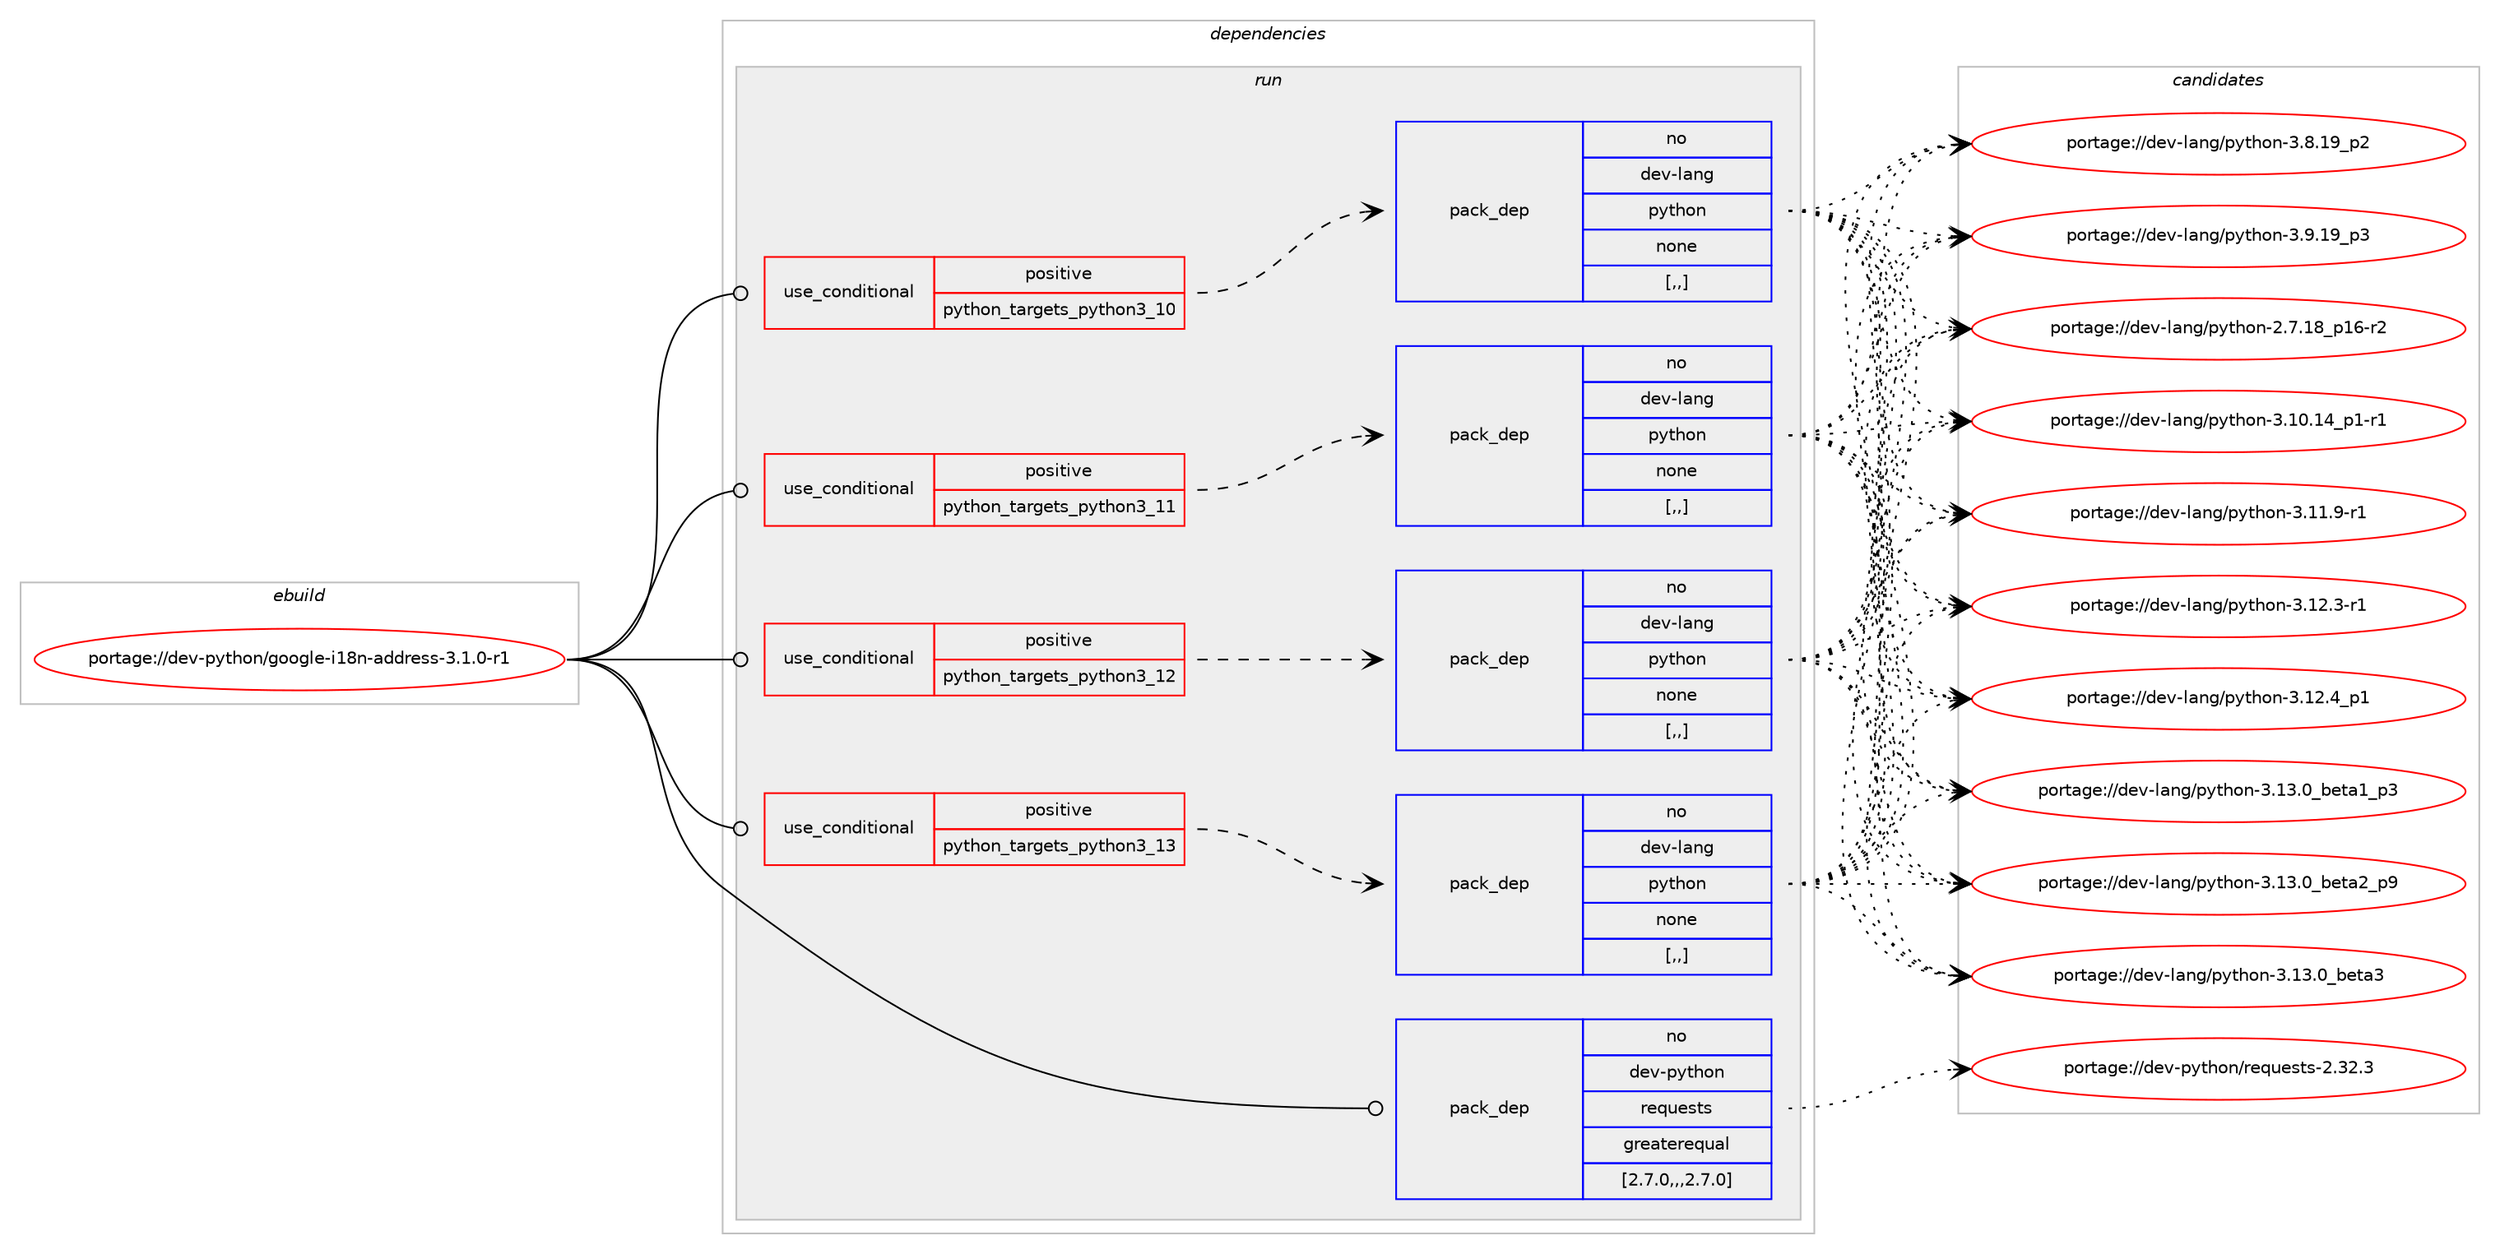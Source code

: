 digraph prolog {

# *************
# Graph options
# *************

newrank=true;
concentrate=true;
compound=true;
graph [rankdir=LR,fontname=Helvetica,fontsize=10,ranksep=1.5];#, ranksep=2.5, nodesep=0.2];
edge  [arrowhead=vee];
node  [fontname=Helvetica,fontsize=10];

# **********
# The ebuild
# **********

subgraph cluster_leftcol {
color=gray;
rank=same;
label=<<i>ebuild</i>>;
id [label="portage://dev-python/google-i18n-address-3.1.0-r1", color=red, width=4, href="../dev-python/google-i18n-address-3.1.0-r1.svg"];
}

# ****************
# The dependencies
# ****************

subgraph cluster_midcol {
color=gray;
label=<<i>dependencies</i>>;
subgraph cluster_compile {
fillcolor="#eeeeee";
style=filled;
label=<<i>compile</i>>;
}
subgraph cluster_compileandrun {
fillcolor="#eeeeee";
style=filled;
label=<<i>compile and run</i>>;
}
subgraph cluster_run {
fillcolor="#eeeeee";
style=filled;
label=<<i>run</i>>;
subgraph cond32188 {
dependency143759 [label=<<TABLE BORDER="0" CELLBORDER="1" CELLSPACING="0" CELLPADDING="4"><TR><TD ROWSPAN="3" CELLPADDING="10">use_conditional</TD></TR><TR><TD>positive</TD></TR><TR><TD>python_targets_python3_10</TD></TR></TABLE>>, shape=none, color=red];
subgraph pack110356 {
dependency143760 [label=<<TABLE BORDER="0" CELLBORDER="1" CELLSPACING="0" CELLPADDING="4" WIDTH="220"><TR><TD ROWSPAN="6" CELLPADDING="30">pack_dep</TD></TR><TR><TD WIDTH="110">no</TD></TR><TR><TD>dev-lang</TD></TR><TR><TD>python</TD></TR><TR><TD>none</TD></TR><TR><TD>[,,]</TD></TR></TABLE>>, shape=none, color=blue];
}
dependency143759:e -> dependency143760:w [weight=20,style="dashed",arrowhead="vee"];
}
id:e -> dependency143759:w [weight=20,style="solid",arrowhead="odot"];
subgraph cond32189 {
dependency143761 [label=<<TABLE BORDER="0" CELLBORDER="1" CELLSPACING="0" CELLPADDING="4"><TR><TD ROWSPAN="3" CELLPADDING="10">use_conditional</TD></TR><TR><TD>positive</TD></TR><TR><TD>python_targets_python3_11</TD></TR></TABLE>>, shape=none, color=red];
subgraph pack110357 {
dependency143762 [label=<<TABLE BORDER="0" CELLBORDER="1" CELLSPACING="0" CELLPADDING="4" WIDTH="220"><TR><TD ROWSPAN="6" CELLPADDING="30">pack_dep</TD></TR><TR><TD WIDTH="110">no</TD></TR><TR><TD>dev-lang</TD></TR><TR><TD>python</TD></TR><TR><TD>none</TD></TR><TR><TD>[,,]</TD></TR></TABLE>>, shape=none, color=blue];
}
dependency143761:e -> dependency143762:w [weight=20,style="dashed",arrowhead="vee"];
}
id:e -> dependency143761:w [weight=20,style="solid",arrowhead="odot"];
subgraph cond32190 {
dependency143763 [label=<<TABLE BORDER="0" CELLBORDER="1" CELLSPACING="0" CELLPADDING="4"><TR><TD ROWSPAN="3" CELLPADDING="10">use_conditional</TD></TR><TR><TD>positive</TD></TR><TR><TD>python_targets_python3_12</TD></TR></TABLE>>, shape=none, color=red];
subgraph pack110358 {
dependency143764 [label=<<TABLE BORDER="0" CELLBORDER="1" CELLSPACING="0" CELLPADDING="4" WIDTH="220"><TR><TD ROWSPAN="6" CELLPADDING="30">pack_dep</TD></TR><TR><TD WIDTH="110">no</TD></TR><TR><TD>dev-lang</TD></TR><TR><TD>python</TD></TR><TR><TD>none</TD></TR><TR><TD>[,,]</TD></TR></TABLE>>, shape=none, color=blue];
}
dependency143763:e -> dependency143764:w [weight=20,style="dashed",arrowhead="vee"];
}
id:e -> dependency143763:w [weight=20,style="solid",arrowhead="odot"];
subgraph cond32191 {
dependency143765 [label=<<TABLE BORDER="0" CELLBORDER="1" CELLSPACING="0" CELLPADDING="4"><TR><TD ROWSPAN="3" CELLPADDING="10">use_conditional</TD></TR><TR><TD>positive</TD></TR><TR><TD>python_targets_python3_13</TD></TR></TABLE>>, shape=none, color=red];
subgraph pack110359 {
dependency143766 [label=<<TABLE BORDER="0" CELLBORDER="1" CELLSPACING="0" CELLPADDING="4" WIDTH="220"><TR><TD ROWSPAN="6" CELLPADDING="30">pack_dep</TD></TR><TR><TD WIDTH="110">no</TD></TR><TR><TD>dev-lang</TD></TR><TR><TD>python</TD></TR><TR><TD>none</TD></TR><TR><TD>[,,]</TD></TR></TABLE>>, shape=none, color=blue];
}
dependency143765:e -> dependency143766:w [weight=20,style="dashed",arrowhead="vee"];
}
id:e -> dependency143765:w [weight=20,style="solid",arrowhead="odot"];
subgraph pack110360 {
dependency143767 [label=<<TABLE BORDER="0" CELLBORDER="1" CELLSPACING="0" CELLPADDING="4" WIDTH="220"><TR><TD ROWSPAN="6" CELLPADDING="30">pack_dep</TD></TR><TR><TD WIDTH="110">no</TD></TR><TR><TD>dev-python</TD></TR><TR><TD>requests</TD></TR><TR><TD>greaterequal</TD></TR><TR><TD>[2.7.0,,,2.7.0]</TD></TR></TABLE>>, shape=none, color=blue];
}
id:e -> dependency143767:w [weight=20,style="solid",arrowhead="odot"];
}
}

# **************
# The candidates
# **************

subgraph cluster_choices {
rank=same;
color=gray;
label=<<i>candidates</i>>;

subgraph choice110356 {
color=black;
nodesep=1;
choice100101118451089711010347112121116104111110455046554649569511249544511450 [label="portage://dev-lang/python-2.7.18_p16-r2", color=red, width=4,href="../dev-lang/python-2.7.18_p16-r2.svg"];
choice100101118451089711010347112121116104111110455146494846495295112494511449 [label="portage://dev-lang/python-3.10.14_p1-r1", color=red, width=4,href="../dev-lang/python-3.10.14_p1-r1.svg"];
choice100101118451089711010347112121116104111110455146494946574511449 [label="portage://dev-lang/python-3.11.9-r1", color=red, width=4,href="../dev-lang/python-3.11.9-r1.svg"];
choice100101118451089711010347112121116104111110455146495046514511449 [label="portage://dev-lang/python-3.12.3-r1", color=red, width=4,href="../dev-lang/python-3.12.3-r1.svg"];
choice100101118451089711010347112121116104111110455146495046529511249 [label="portage://dev-lang/python-3.12.4_p1", color=red, width=4,href="../dev-lang/python-3.12.4_p1.svg"];
choice10010111845108971101034711212111610411111045514649514648959810111697499511251 [label="portage://dev-lang/python-3.13.0_beta1_p3", color=red, width=4,href="../dev-lang/python-3.13.0_beta1_p3.svg"];
choice10010111845108971101034711212111610411111045514649514648959810111697509511257 [label="portage://dev-lang/python-3.13.0_beta2_p9", color=red, width=4,href="../dev-lang/python-3.13.0_beta2_p9.svg"];
choice1001011184510897110103471121211161041111104551464951464895981011169751 [label="portage://dev-lang/python-3.13.0_beta3", color=red, width=4,href="../dev-lang/python-3.13.0_beta3.svg"];
choice100101118451089711010347112121116104111110455146564649579511250 [label="portage://dev-lang/python-3.8.19_p2", color=red, width=4,href="../dev-lang/python-3.8.19_p2.svg"];
choice100101118451089711010347112121116104111110455146574649579511251 [label="portage://dev-lang/python-3.9.19_p3", color=red, width=4,href="../dev-lang/python-3.9.19_p3.svg"];
dependency143760:e -> choice100101118451089711010347112121116104111110455046554649569511249544511450:w [style=dotted,weight="100"];
dependency143760:e -> choice100101118451089711010347112121116104111110455146494846495295112494511449:w [style=dotted,weight="100"];
dependency143760:e -> choice100101118451089711010347112121116104111110455146494946574511449:w [style=dotted,weight="100"];
dependency143760:e -> choice100101118451089711010347112121116104111110455146495046514511449:w [style=dotted,weight="100"];
dependency143760:e -> choice100101118451089711010347112121116104111110455146495046529511249:w [style=dotted,weight="100"];
dependency143760:e -> choice10010111845108971101034711212111610411111045514649514648959810111697499511251:w [style=dotted,weight="100"];
dependency143760:e -> choice10010111845108971101034711212111610411111045514649514648959810111697509511257:w [style=dotted,weight="100"];
dependency143760:e -> choice1001011184510897110103471121211161041111104551464951464895981011169751:w [style=dotted,weight="100"];
dependency143760:e -> choice100101118451089711010347112121116104111110455146564649579511250:w [style=dotted,weight="100"];
dependency143760:e -> choice100101118451089711010347112121116104111110455146574649579511251:w [style=dotted,weight="100"];
}
subgraph choice110357 {
color=black;
nodesep=1;
choice100101118451089711010347112121116104111110455046554649569511249544511450 [label="portage://dev-lang/python-2.7.18_p16-r2", color=red, width=4,href="../dev-lang/python-2.7.18_p16-r2.svg"];
choice100101118451089711010347112121116104111110455146494846495295112494511449 [label="portage://dev-lang/python-3.10.14_p1-r1", color=red, width=4,href="../dev-lang/python-3.10.14_p1-r1.svg"];
choice100101118451089711010347112121116104111110455146494946574511449 [label="portage://dev-lang/python-3.11.9-r1", color=red, width=4,href="../dev-lang/python-3.11.9-r1.svg"];
choice100101118451089711010347112121116104111110455146495046514511449 [label="portage://dev-lang/python-3.12.3-r1", color=red, width=4,href="../dev-lang/python-3.12.3-r1.svg"];
choice100101118451089711010347112121116104111110455146495046529511249 [label="portage://dev-lang/python-3.12.4_p1", color=red, width=4,href="../dev-lang/python-3.12.4_p1.svg"];
choice10010111845108971101034711212111610411111045514649514648959810111697499511251 [label="portage://dev-lang/python-3.13.0_beta1_p3", color=red, width=4,href="../dev-lang/python-3.13.0_beta1_p3.svg"];
choice10010111845108971101034711212111610411111045514649514648959810111697509511257 [label="portage://dev-lang/python-3.13.0_beta2_p9", color=red, width=4,href="../dev-lang/python-3.13.0_beta2_p9.svg"];
choice1001011184510897110103471121211161041111104551464951464895981011169751 [label="portage://dev-lang/python-3.13.0_beta3", color=red, width=4,href="../dev-lang/python-3.13.0_beta3.svg"];
choice100101118451089711010347112121116104111110455146564649579511250 [label="portage://dev-lang/python-3.8.19_p2", color=red, width=4,href="../dev-lang/python-3.8.19_p2.svg"];
choice100101118451089711010347112121116104111110455146574649579511251 [label="portage://dev-lang/python-3.9.19_p3", color=red, width=4,href="../dev-lang/python-3.9.19_p3.svg"];
dependency143762:e -> choice100101118451089711010347112121116104111110455046554649569511249544511450:w [style=dotted,weight="100"];
dependency143762:e -> choice100101118451089711010347112121116104111110455146494846495295112494511449:w [style=dotted,weight="100"];
dependency143762:e -> choice100101118451089711010347112121116104111110455146494946574511449:w [style=dotted,weight="100"];
dependency143762:e -> choice100101118451089711010347112121116104111110455146495046514511449:w [style=dotted,weight="100"];
dependency143762:e -> choice100101118451089711010347112121116104111110455146495046529511249:w [style=dotted,weight="100"];
dependency143762:e -> choice10010111845108971101034711212111610411111045514649514648959810111697499511251:w [style=dotted,weight="100"];
dependency143762:e -> choice10010111845108971101034711212111610411111045514649514648959810111697509511257:w [style=dotted,weight="100"];
dependency143762:e -> choice1001011184510897110103471121211161041111104551464951464895981011169751:w [style=dotted,weight="100"];
dependency143762:e -> choice100101118451089711010347112121116104111110455146564649579511250:w [style=dotted,weight="100"];
dependency143762:e -> choice100101118451089711010347112121116104111110455146574649579511251:w [style=dotted,weight="100"];
}
subgraph choice110358 {
color=black;
nodesep=1;
choice100101118451089711010347112121116104111110455046554649569511249544511450 [label="portage://dev-lang/python-2.7.18_p16-r2", color=red, width=4,href="../dev-lang/python-2.7.18_p16-r2.svg"];
choice100101118451089711010347112121116104111110455146494846495295112494511449 [label="portage://dev-lang/python-3.10.14_p1-r1", color=red, width=4,href="../dev-lang/python-3.10.14_p1-r1.svg"];
choice100101118451089711010347112121116104111110455146494946574511449 [label="portage://dev-lang/python-3.11.9-r1", color=red, width=4,href="../dev-lang/python-3.11.9-r1.svg"];
choice100101118451089711010347112121116104111110455146495046514511449 [label="portage://dev-lang/python-3.12.3-r1", color=red, width=4,href="../dev-lang/python-3.12.3-r1.svg"];
choice100101118451089711010347112121116104111110455146495046529511249 [label="portage://dev-lang/python-3.12.4_p1", color=red, width=4,href="../dev-lang/python-3.12.4_p1.svg"];
choice10010111845108971101034711212111610411111045514649514648959810111697499511251 [label="portage://dev-lang/python-3.13.0_beta1_p3", color=red, width=4,href="../dev-lang/python-3.13.0_beta1_p3.svg"];
choice10010111845108971101034711212111610411111045514649514648959810111697509511257 [label="portage://dev-lang/python-3.13.0_beta2_p9", color=red, width=4,href="../dev-lang/python-3.13.0_beta2_p9.svg"];
choice1001011184510897110103471121211161041111104551464951464895981011169751 [label="portage://dev-lang/python-3.13.0_beta3", color=red, width=4,href="../dev-lang/python-3.13.0_beta3.svg"];
choice100101118451089711010347112121116104111110455146564649579511250 [label="portage://dev-lang/python-3.8.19_p2", color=red, width=4,href="../dev-lang/python-3.8.19_p2.svg"];
choice100101118451089711010347112121116104111110455146574649579511251 [label="portage://dev-lang/python-3.9.19_p3", color=red, width=4,href="../dev-lang/python-3.9.19_p3.svg"];
dependency143764:e -> choice100101118451089711010347112121116104111110455046554649569511249544511450:w [style=dotted,weight="100"];
dependency143764:e -> choice100101118451089711010347112121116104111110455146494846495295112494511449:w [style=dotted,weight="100"];
dependency143764:e -> choice100101118451089711010347112121116104111110455146494946574511449:w [style=dotted,weight="100"];
dependency143764:e -> choice100101118451089711010347112121116104111110455146495046514511449:w [style=dotted,weight="100"];
dependency143764:e -> choice100101118451089711010347112121116104111110455146495046529511249:w [style=dotted,weight="100"];
dependency143764:e -> choice10010111845108971101034711212111610411111045514649514648959810111697499511251:w [style=dotted,weight="100"];
dependency143764:e -> choice10010111845108971101034711212111610411111045514649514648959810111697509511257:w [style=dotted,weight="100"];
dependency143764:e -> choice1001011184510897110103471121211161041111104551464951464895981011169751:w [style=dotted,weight="100"];
dependency143764:e -> choice100101118451089711010347112121116104111110455146564649579511250:w [style=dotted,weight="100"];
dependency143764:e -> choice100101118451089711010347112121116104111110455146574649579511251:w [style=dotted,weight="100"];
}
subgraph choice110359 {
color=black;
nodesep=1;
choice100101118451089711010347112121116104111110455046554649569511249544511450 [label="portage://dev-lang/python-2.7.18_p16-r2", color=red, width=4,href="../dev-lang/python-2.7.18_p16-r2.svg"];
choice100101118451089711010347112121116104111110455146494846495295112494511449 [label="portage://dev-lang/python-3.10.14_p1-r1", color=red, width=4,href="../dev-lang/python-3.10.14_p1-r1.svg"];
choice100101118451089711010347112121116104111110455146494946574511449 [label="portage://dev-lang/python-3.11.9-r1", color=red, width=4,href="../dev-lang/python-3.11.9-r1.svg"];
choice100101118451089711010347112121116104111110455146495046514511449 [label="portage://dev-lang/python-3.12.3-r1", color=red, width=4,href="../dev-lang/python-3.12.3-r1.svg"];
choice100101118451089711010347112121116104111110455146495046529511249 [label="portage://dev-lang/python-3.12.4_p1", color=red, width=4,href="../dev-lang/python-3.12.4_p1.svg"];
choice10010111845108971101034711212111610411111045514649514648959810111697499511251 [label="portage://dev-lang/python-3.13.0_beta1_p3", color=red, width=4,href="../dev-lang/python-3.13.0_beta1_p3.svg"];
choice10010111845108971101034711212111610411111045514649514648959810111697509511257 [label="portage://dev-lang/python-3.13.0_beta2_p9", color=red, width=4,href="../dev-lang/python-3.13.0_beta2_p9.svg"];
choice1001011184510897110103471121211161041111104551464951464895981011169751 [label="portage://dev-lang/python-3.13.0_beta3", color=red, width=4,href="../dev-lang/python-3.13.0_beta3.svg"];
choice100101118451089711010347112121116104111110455146564649579511250 [label="portage://dev-lang/python-3.8.19_p2", color=red, width=4,href="../dev-lang/python-3.8.19_p2.svg"];
choice100101118451089711010347112121116104111110455146574649579511251 [label="portage://dev-lang/python-3.9.19_p3", color=red, width=4,href="../dev-lang/python-3.9.19_p3.svg"];
dependency143766:e -> choice100101118451089711010347112121116104111110455046554649569511249544511450:w [style=dotted,weight="100"];
dependency143766:e -> choice100101118451089711010347112121116104111110455146494846495295112494511449:w [style=dotted,weight="100"];
dependency143766:e -> choice100101118451089711010347112121116104111110455146494946574511449:w [style=dotted,weight="100"];
dependency143766:e -> choice100101118451089711010347112121116104111110455146495046514511449:w [style=dotted,weight="100"];
dependency143766:e -> choice100101118451089711010347112121116104111110455146495046529511249:w [style=dotted,weight="100"];
dependency143766:e -> choice10010111845108971101034711212111610411111045514649514648959810111697499511251:w [style=dotted,weight="100"];
dependency143766:e -> choice10010111845108971101034711212111610411111045514649514648959810111697509511257:w [style=dotted,weight="100"];
dependency143766:e -> choice1001011184510897110103471121211161041111104551464951464895981011169751:w [style=dotted,weight="100"];
dependency143766:e -> choice100101118451089711010347112121116104111110455146564649579511250:w [style=dotted,weight="100"];
dependency143766:e -> choice100101118451089711010347112121116104111110455146574649579511251:w [style=dotted,weight="100"];
}
subgraph choice110360 {
color=black;
nodesep=1;
choice100101118451121211161041111104711410111311710111511611545504651504651 [label="portage://dev-python/requests-2.32.3", color=red, width=4,href="../dev-python/requests-2.32.3.svg"];
dependency143767:e -> choice100101118451121211161041111104711410111311710111511611545504651504651:w [style=dotted,weight="100"];
}
}

}
